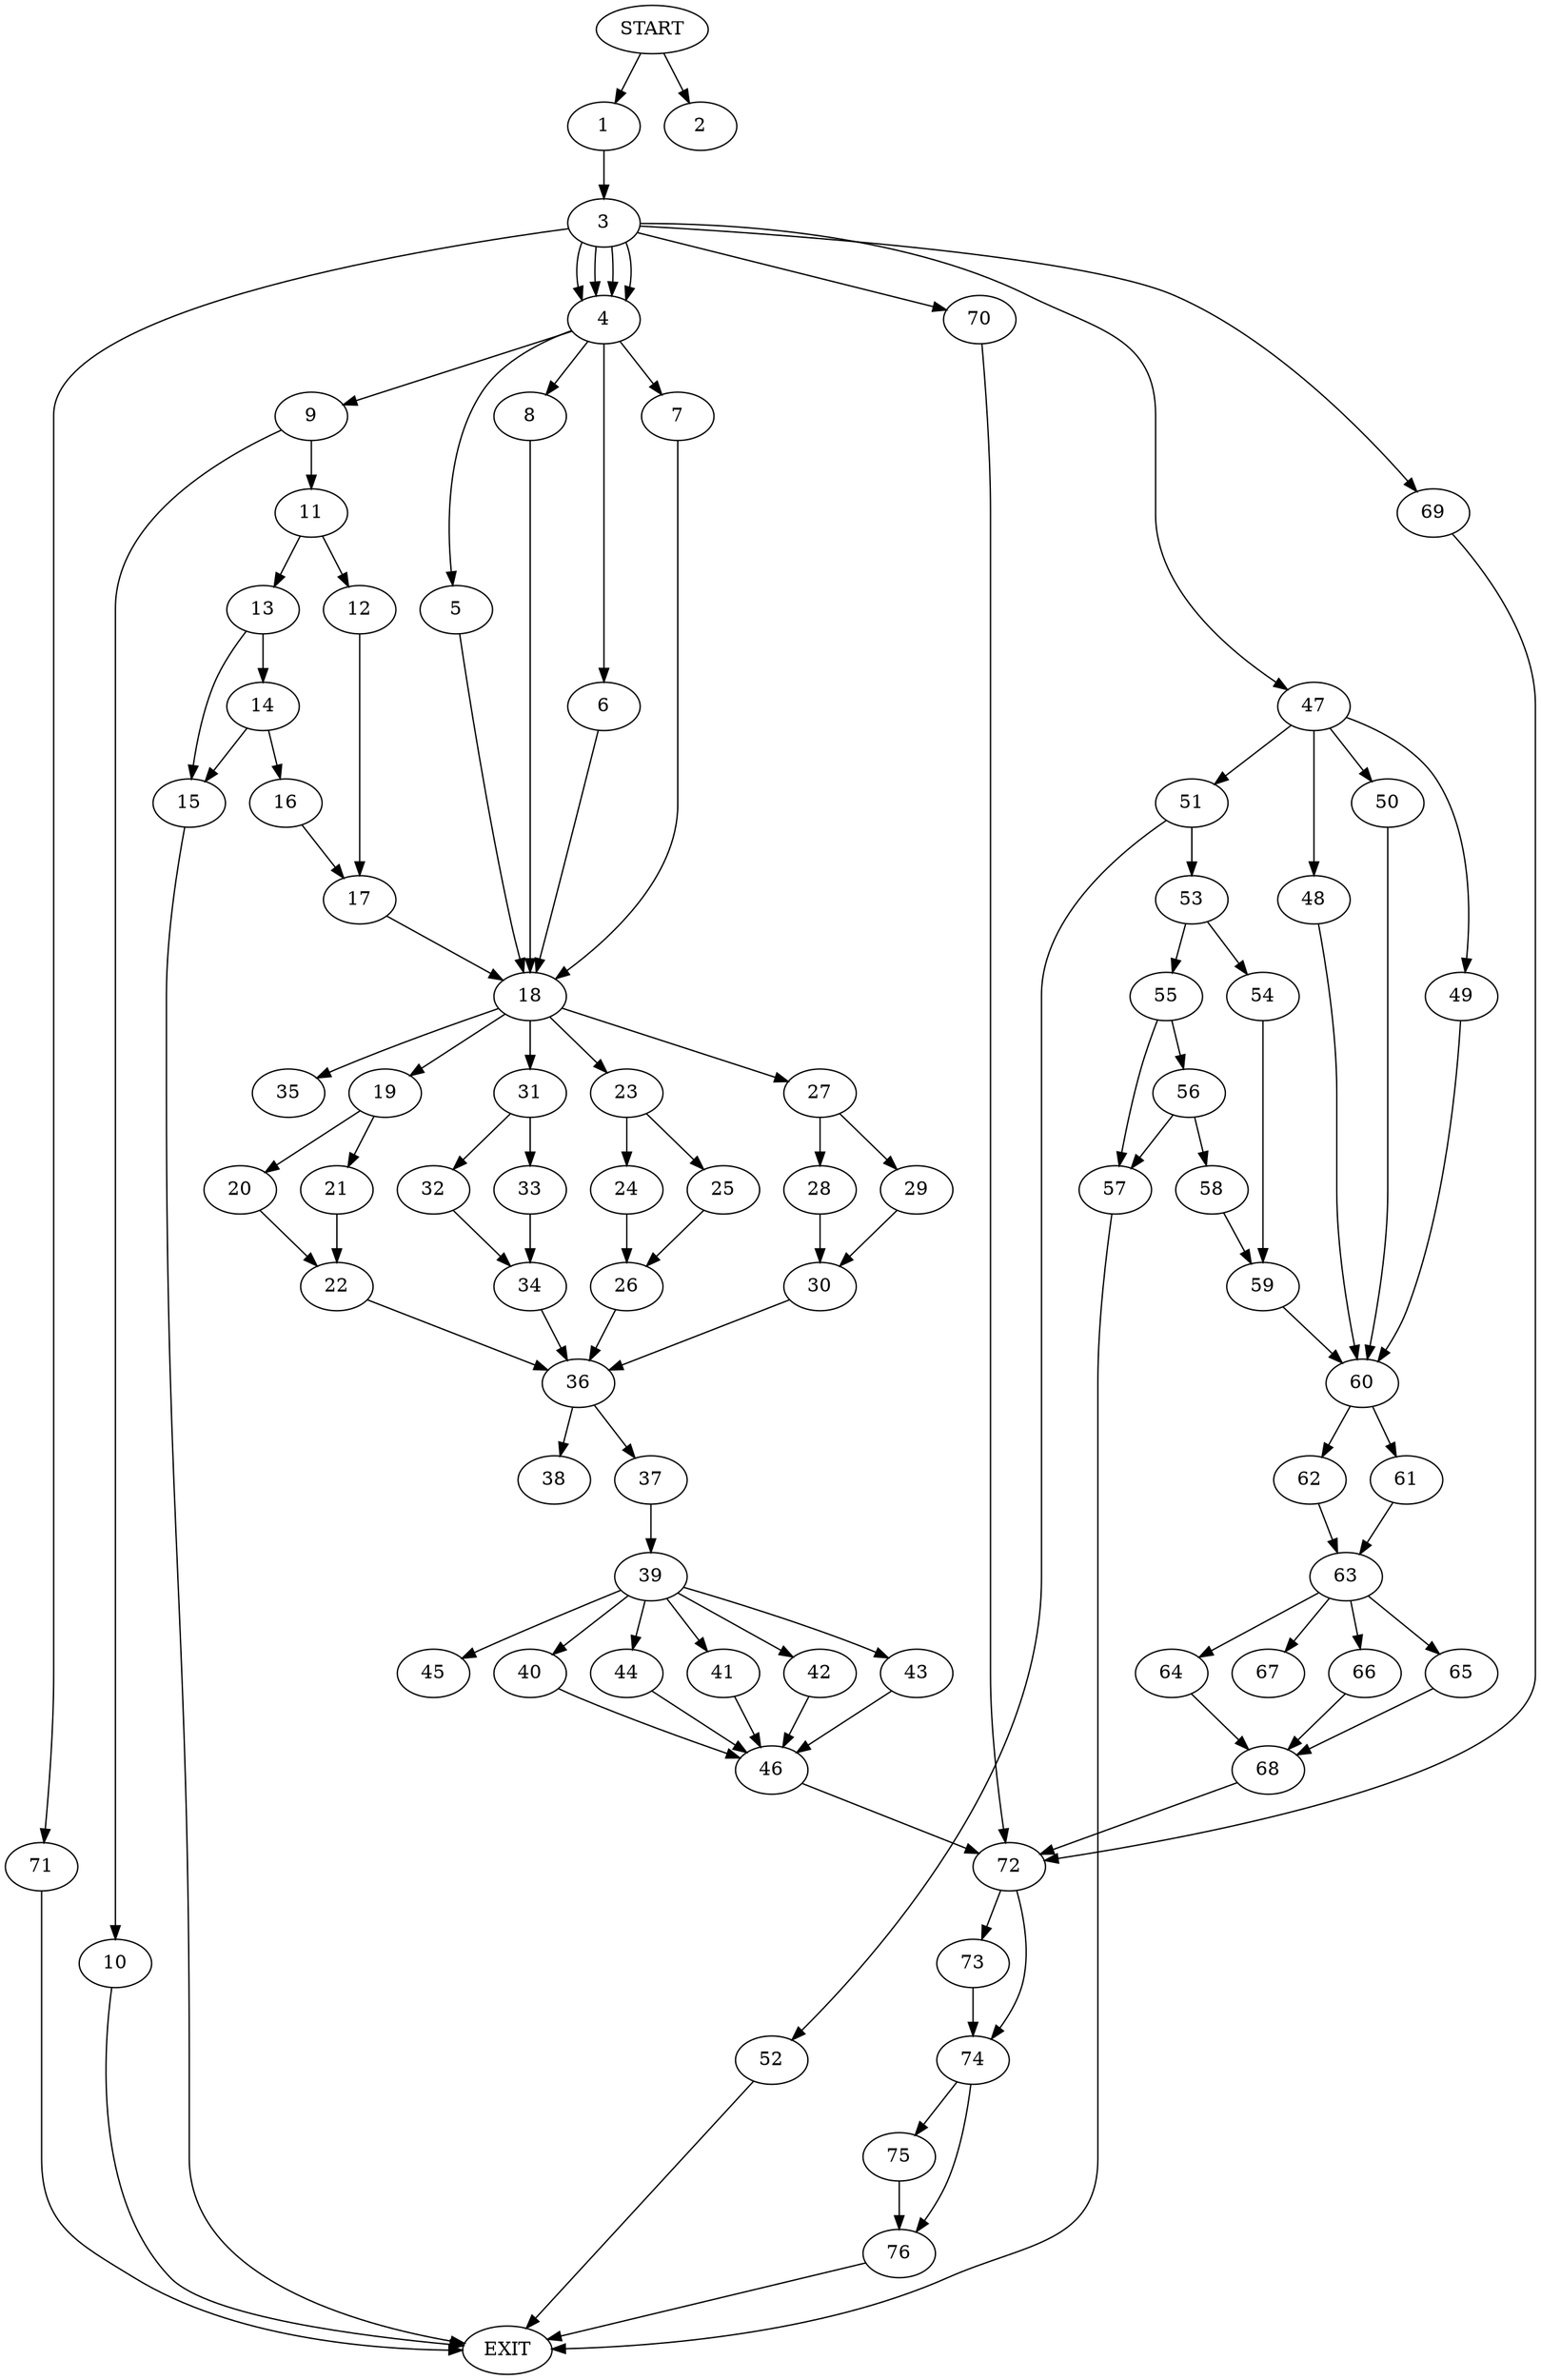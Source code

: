 digraph { 
0 [label="START"];
1;
2;
3;
4;
5;
6;
7;
8;
9;
10;
11;
12;
13;
14;
15;
16;
17;
18;
19;
20;
21;
22;
23;
24;
25;
26;
27;
28;
29;
30;
31;
32;
33;
34;
35;
36;
37;
38;
39;
40;
41;
42;
43;
44;
45;
46;
47;
48;
49;
50;
51;
52;
53;
54;
55;
56;
57;
58;
59;
60;
61;
62;
63;
64;
65;
66;
67;
68;
69;
70;
71;
72;
73;
74;
75;
76;
77[label="EXIT"];
0 -> 1;
0 -> 2;
1 -> 3;
3 -> 71;
3 -> 4;
3:s2 -> 4;
3:s3 -> 4;
3:s4 -> 4;
3:s5 -> 47;
3:s6 -> 69;
3:s7 -> 70;
4 -> 9;
4 -> 5;
4:s2 -> 6;
4:s3 -> 7;
4:s4 -> 8;
5 -> 18;
6 -> 18;
7 -> 18;
8 -> 18;
9 -> 11;
9 -> 10;
10 -> 77;
11 -> 12;
11 -> 13;
12 -> 17;
13 -> 15;
13 -> 14;
14 -> 15;
14 -> 16;
15 -> 77;
16 -> 17;
17 -> 18;
18 -> 35;
18 -> 19;
18:s2 -> 23;
18:s3 -> 27;
18:s4 -> 31;
19 -> 20;
19 -> 21;
20 -> 22;
21 -> 22;
22 -> 36;
23 -> 24;
23 -> 25;
24 -> 26;
25 -> 26;
26 -> 36;
27 -> 28;
27 -> 29;
28 -> 30;
29 -> 30;
30 -> 36;
31 -> 32;
31 -> 33;
32 -> 34;
33 -> 34;
34 -> 36;
36 -> 37;
36 -> 38;
37 -> 39;
39 -> 45;
39 -> 40;
39:s2 -> 41;
39:s3 -> 42;
39:s4 -> 43;
39:s5 -> 44;
40 -> 46;
41 -> 46;
42 -> 46;
43 -> 46;
44 -> 46;
46 -> 72;
47 -> 51;
47 -> 48;
47:s2 -> 49;
47:s3 -> 50;
48 -> 60;
49 -> 60;
50 -> 60;
51 -> 53;
51 -> 52;
52 -> 77;
53 -> 54;
53 -> 55;
54 -> 59;
55 -> 57;
55 -> 56;
56 -> 57;
56 -> 58;
57 -> 77;
58 -> 59;
59 -> 60;
60 -> 61;
60 -> 62;
61 -> 63;
62 -> 63;
63 -> 67;
63 -> 64;
63:s2 -> 65;
63:s3 -> 66;
64 -> 68;
65 -> 68;
66 -> 68;
68 -> 72;
69 -> 72;
70 -> 72;
71 -> 77;
72 -> 73;
72 -> 74;
73 -> 74;
74 -> 75;
74 -> 76;
75 -> 76;
76 -> 77;
}